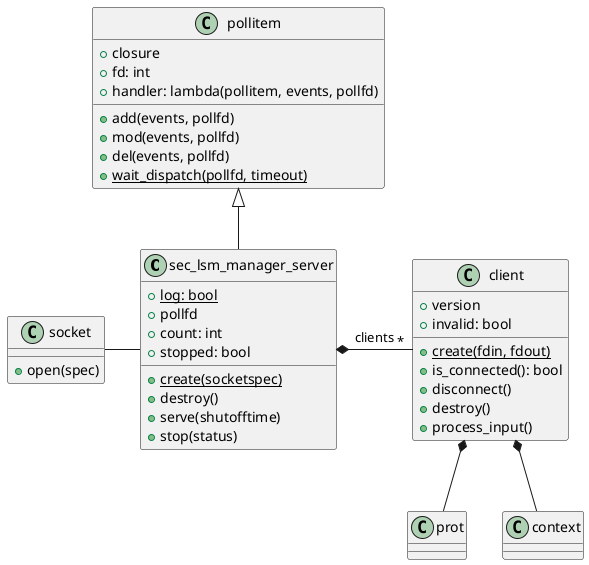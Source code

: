 @startuml

class "sec_lsm_manager_server" as slms {
  + {static} log: bool
  + pollfd
  + count: int
  + stopped: bool
  + {static} create(socketspec)
  + destroy()
  + serve(shutofftime)
  + stop(status)
}

class socket {
  + open(spec)
}

class pollitem {
  + closure
  + fd: int
  + {field} handler: lambda(pollitem, events, pollfd)
  + add(events, pollfd)
  + mod(events, pollfd)
  + del(events, pollfd)
  + {static} wait_dispatch(pollfd, timeout)
}

class client {
  + version
  + invalid: bool
  + {static} create(fdin, fdout)
  + is_connected(): bool
  + disconnect()
  + destroy()
  + process_input()
}

class prot
class context


pollitem <|-- slms

slms -left- socket
slms  *- "*" client : clients

client *-- prot
client *-- context

@enduml
